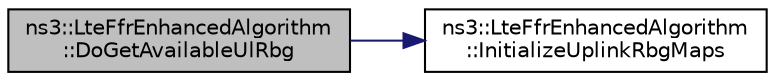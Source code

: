 digraph "ns3::LteFfrEnhancedAlgorithm::DoGetAvailableUlRbg"
{
 // LATEX_PDF_SIZE
  edge [fontname="Helvetica",fontsize="10",labelfontname="Helvetica",labelfontsize="10"];
  node [fontname="Helvetica",fontsize="10",shape=record];
  rankdir="LR";
  Node1 [label="ns3::LteFfrEnhancedAlgorithm\l::DoGetAvailableUlRbg",height=0.2,width=0.4,color="black", fillcolor="grey75", style="filled", fontcolor="black",tooltip="Implementation of LteFfrSapProvider::GetAvailableUlRbg."];
  Node1 -> Node2 [color="midnightblue",fontsize="10",style="solid",fontname="Helvetica"];
  Node2 [label="ns3::LteFfrEnhancedAlgorithm\l::InitializeUplinkRbgMaps",height=0.2,width=0.4,color="black", fillcolor="white", style="filled",URL="$classns3_1_1_lte_ffr_enhanced_algorithm.html#ae0a8e76f10168c1cfc550c541097282e",tooltip="Initialize uplink RBG maps."];
}
